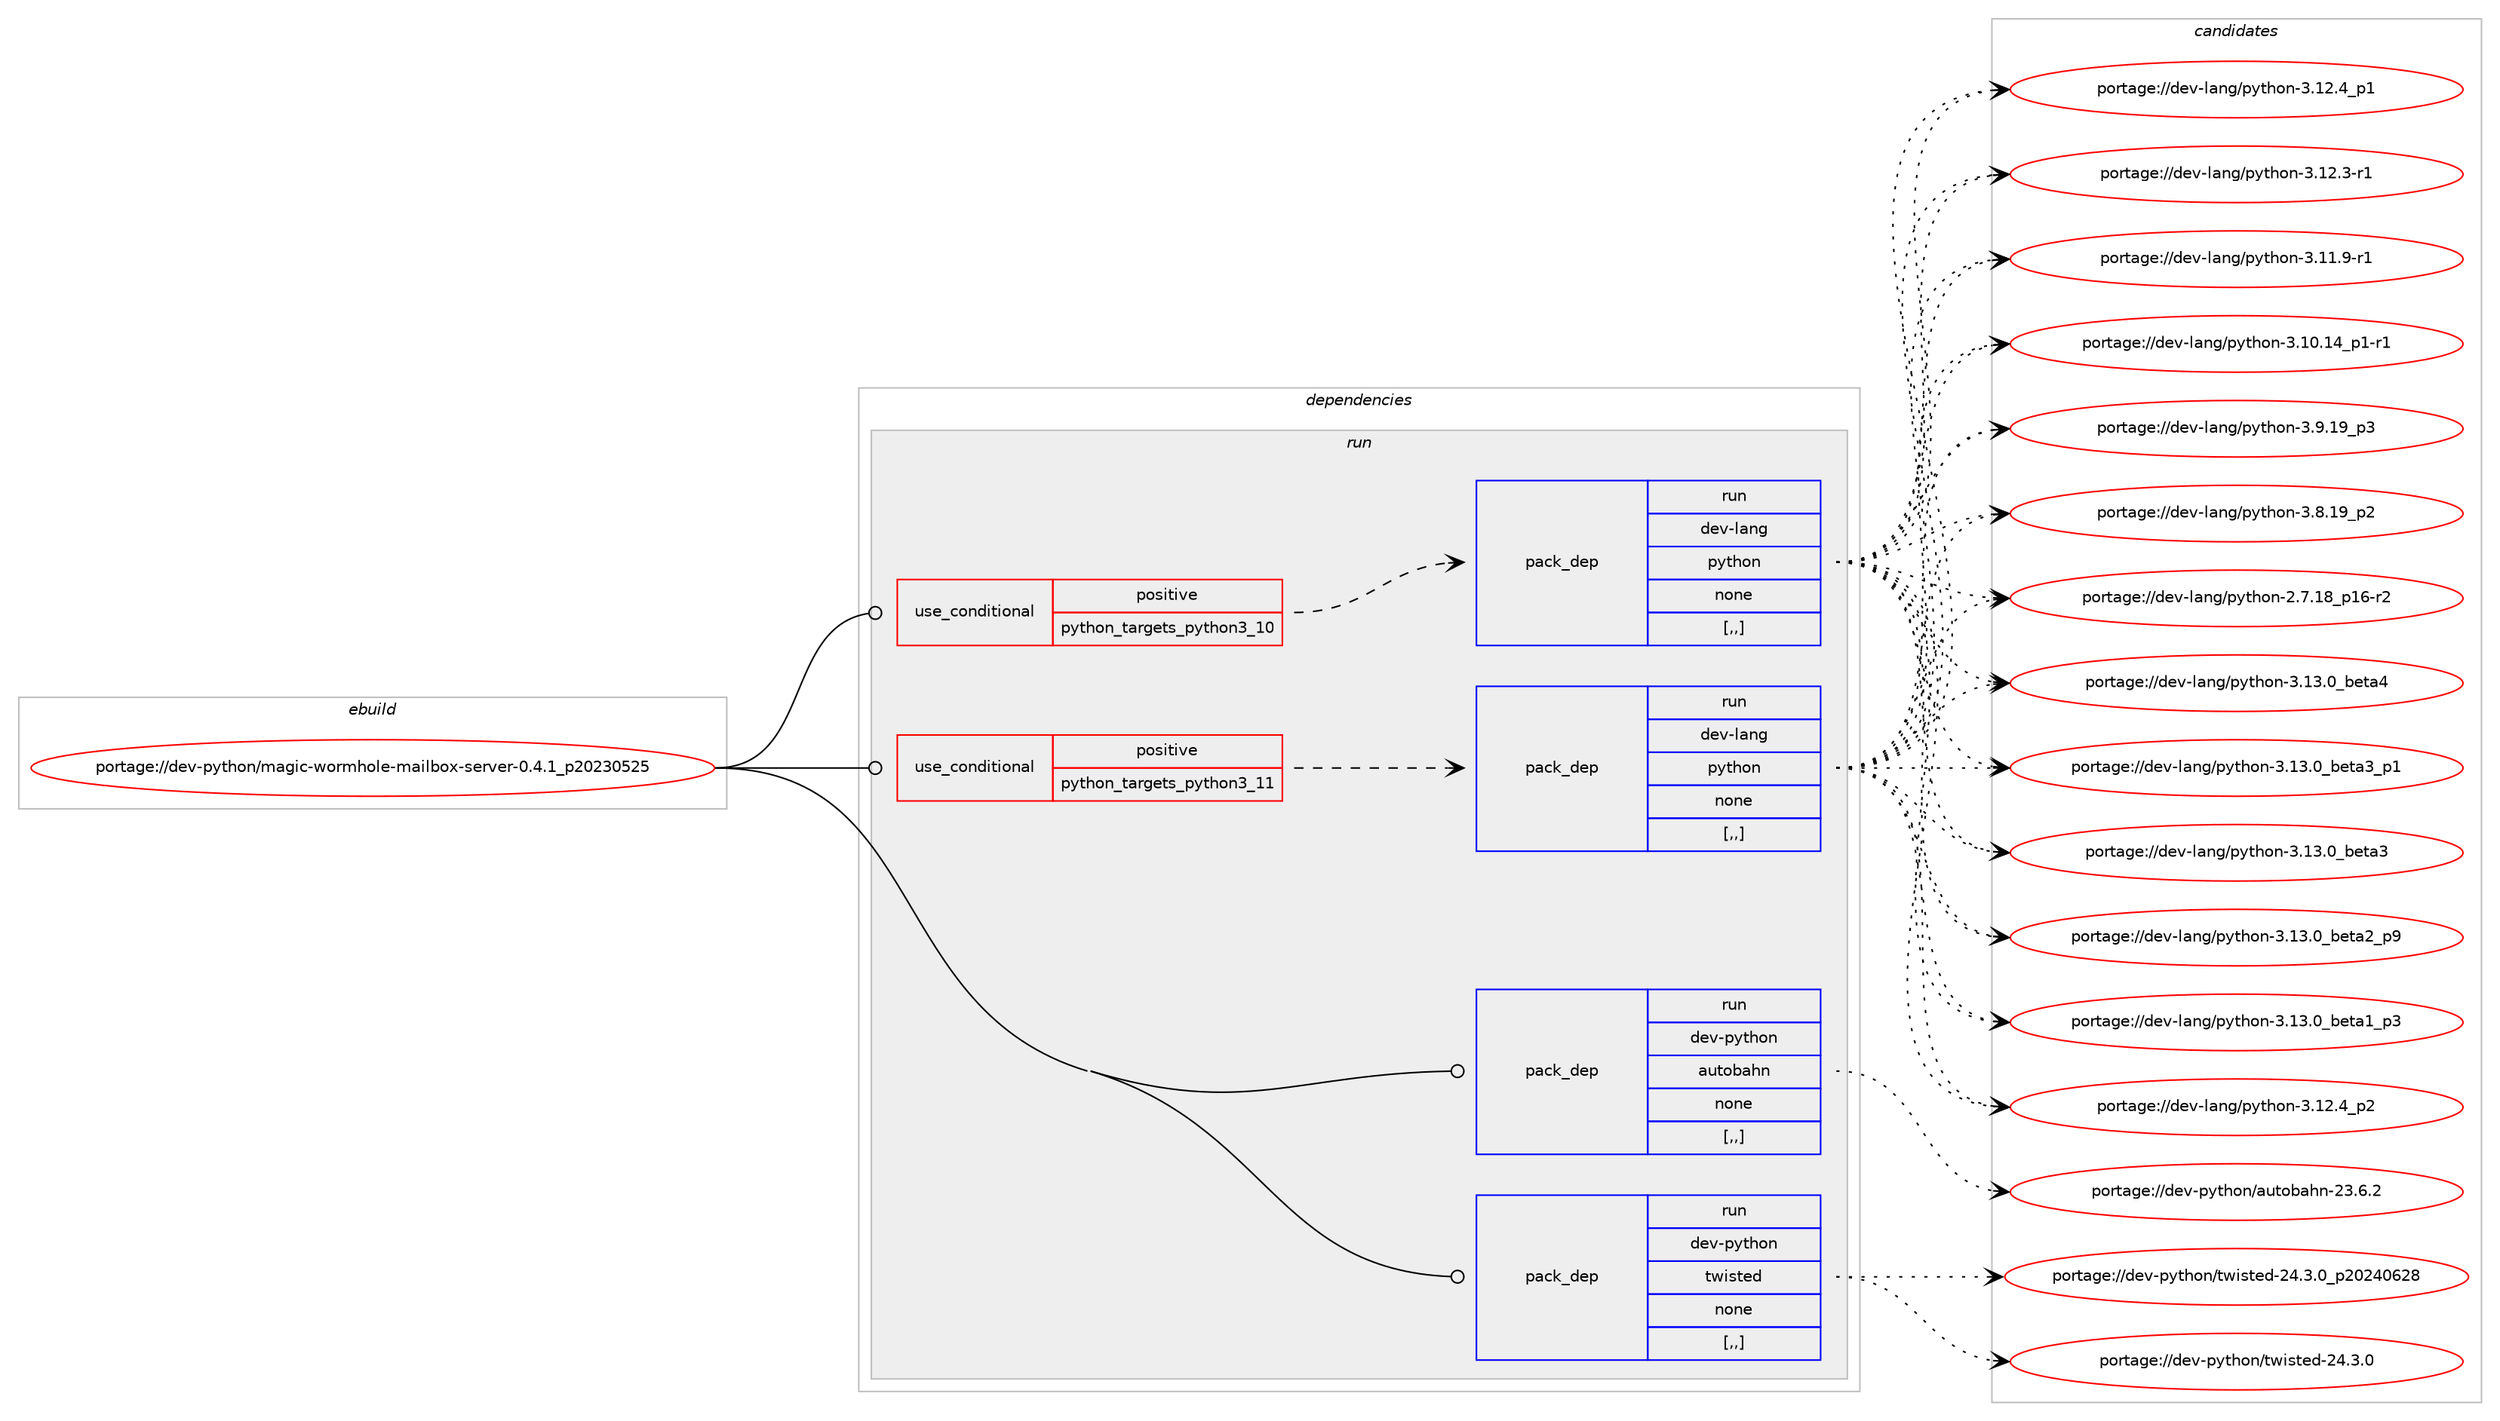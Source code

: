 digraph prolog {

# *************
# Graph options
# *************

newrank=true;
concentrate=true;
compound=true;
graph [rankdir=LR,fontname=Helvetica,fontsize=10,ranksep=1.5];#, ranksep=2.5, nodesep=0.2];
edge  [arrowhead=vee];
node  [fontname=Helvetica,fontsize=10];

# **********
# The ebuild
# **********

subgraph cluster_leftcol {
color=gray;
label=<<i>ebuild</i>>;
id [label="portage://dev-python/magic-wormhole-mailbox-server-0.4.1_p20230525", color=red, width=4, href="../dev-python/magic-wormhole-mailbox-server-0.4.1_p20230525.svg"];
}

# ****************
# The dependencies
# ****************

subgraph cluster_midcol {
color=gray;
label=<<i>dependencies</i>>;
subgraph cluster_compile {
fillcolor="#eeeeee";
style=filled;
label=<<i>compile</i>>;
}
subgraph cluster_compileandrun {
fillcolor="#eeeeee";
style=filled;
label=<<i>compile and run</i>>;
}
subgraph cluster_run {
fillcolor="#eeeeee";
style=filled;
label=<<i>run</i>>;
subgraph cond34632 {
dependency150899 [label=<<TABLE BORDER="0" CELLBORDER="1" CELLSPACING="0" CELLPADDING="4"><TR><TD ROWSPAN="3" CELLPADDING="10">use_conditional</TD></TR><TR><TD>positive</TD></TR><TR><TD>python_targets_python3_10</TD></TR></TABLE>>, shape=none, color=red];
subgraph pack115017 {
dependency150900 [label=<<TABLE BORDER="0" CELLBORDER="1" CELLSPACING="0" CELLPADDING="4" WIDTH="220"><TR><TD ROWSPAN="6" CELLPADDING="30">pack_dep</TD></TR><TR><TD WIDTH="110">run</TD></TR><TR><TD>dev-lang</TD></TR><TR><TD>python</TD></TR><TR><TD>none</TD></TR><TR><TD>[,,]</TD></TR></TABLE>>, shape=none, color=blue];
}
dependency150899:e -> dependency150900:w [weight=20,style="dashed",arrowhead="vee"];
}
id:e -> dependency150899:w [weight=20,style="solid",arrowhead="odot"];
subgraph cond34633 {
dependency150901 [label=<<TABLE BORDER="0" CELLBORDER="1" CELLSPACING="0" CELLPADDING="4"><TR><TD ROWSPAN="3" CELLPADDING="10">use_conditional</TD></TR><TR><TD>positive</TD></TR><TR><TD>python_targets_python3_11</TD></TR></TABLE>>, shape=none, color=red];
subgraph pack115018 {
dependency150902 [label=<<TABLE BORDER="0" CELLBORDER="1" CELLSPACING="0" CELLPADDING="4" WIDTH="220"><TR><TD ROWSPAN="6" CELLPADDING="30">pack_dep</TD></TR><TR><TD WIDTH="110">run</TD></TR><TR><TD>dev-lang</TD></TR><TR><TD>python</TD></TR><TR><TD>none</TD></TR><TR><TD>[,,]</TD></TR></TABLE>>, shape=none, color=blue];
}
dependency150901:e -> dependency150902:w [weight=20,style="dashed",arrowhead="vee"];
}
id:e -> dependency150901:w [weight=20,style="solid",arrowhead="odot"];
subgraph pack115019 {
dependency150903 [label=<<TABLE BORDER="0" CELLBORDER="1" CELLSPACING="0" CELLPADDING="4" WIDTH="220"><TR><TD ROWSPAN="6" CELLPADDING="30">pack_dep</TD></TR><TR><TD WIDTH="110">run</TD></TR><TR><TD>dev-python</TD></TR><TR><TD>autobahn</TD></TR><TR><TD>none</TD></TR><TR><TD>[,,]</TD></TR></TABLE>>, shape=none, color=blue];
}
id:e -> dependency150903:w [weight=20,style="solid",arrowhead="odot"];
subgraph pack115020 {
dependency150904 [label=<<TABLE BORDER="0" CELLBORDER="1" CELLSPACING="0" CELLPADDING="4" WIDTH="220"><TR><TD ROWSPAN="6" CELLPADDING="30">pack_dep</TD></TR><TR><TD WIDTH="110">run</TD></TR><TR><TD>dev-python</TD></TR><TR><TD>twisted</TD></TR><TR><TD>none</TD></TR><TR><TD>[,,]</TD></TR></TABLE>>, shape=none, color=blue];
}
id:e -> dependency150904:w [weight=20,style="solid",arrowhead="odot"];
}
}

# **************
# The candidates
# **************

subgraph cluster_choices {
rank=same;
color=gray;
label=<<i>candidates</i>>;

subgraph choice115017 {
color=black;
nodesep=1;
choice1001011184510897110103471121211161041111104551464951464895981011169752 [label="portage://dev-lang/python-3.13.0_beta4", color=red, width=4,href="../dev-lang/python-3.13.0_beta4.svg"];
choice10010111845108971101034711212111610411111045514649514648959810111697519511249 [label="portage://dev-lang/python-3.13.0_beta3_p1", color=red, width=4,href="../dev-lang/python-3.13.0_beta3_p1.svg"];
choice1001011184510897110103471121211161041111104551464951464895981011169751 [label="portage://dev-lang/python-3.13.0_beta3", color=red, width=4,href="../dev-lang/python-3.13.0_beta3.svg"];
choice10010111845108971101034711212111610411111045514649514648959810111697509511257 [label="portage://dev-lang/python-3.13.0_beta2_p9", color=red, width=4,href="../dev-lang/python-3.13.0_beta2_p9.svg"];
choice10010111845108971101034711212111610411111045514649514648959810111697499511251 [label="portage://dev-lang/python-3.13.0_beta1_p3", color=red, width=4,href="../dev-lang/python-3.13.0_beta1_p3.svg"];
choice100101118451089711010347112121116104111110455146495046529511250 [label="portage://dev-lang/python-3.12.4_p2", color=red, width=4,href="../dev-lang/python-3.12.4_p2.svg"];
choice100101118451089711010347112121116104111110455146495046529511249 [label="portage://dev-lang/python-3.12.4_p1", color=red, width=4,href="../dev-lang/python-3.12.4_p1.svg"];
choice100101118451089711010347112121116104111110455146495046514511449 [label="portage://dev-lang/python-3.12.3-r1", color=red, width=4,href="../dev-lang/python-3.12.3-r1.svg"];
choice100101118451089711010347112121116104111110455146494946574511449 [label="portage://dev-lang/python-3.11.9-r1", color=red, width=4,href="../dev-lang/python-3.11.9-r1.svg"];
choice100101118451089711010347112121116104111110455146494846495295112494511449 [label="portage://dev-lang/python-3.10.14_p1-r1", color=red, width=4,href="../dev-lang/python-3.10.14_p1-r1.svg"];
choice100101118451089711010347112121116104111110455146574649579511251 [label="portage://dev-lang/python-3.9.19_p3", color=red, width=4,href="../dev-lang/python-3.9.19_p3.svg"];
choice100101118451089711010347112121116104111110455146564649579511250 [label="portage://dev-lang/python-3.8.19_p2", color=red, width=4,href="../dev-lang/python-3.8.19_p2.svg"];
choice100101118451089711010347112121116104111110455046554649569511249544511450 [label="portage://dev-lang/python-2.7.18_p16-r2", color=red, width=4,href="../dev-lang/python-2.7.18_p16-r2.svg"];
dependency150900:e -> choice1001011184510897110103471121211161041111104551464951464895981011169752:w [style=dotted,weight="100"];
dependency150900:e -> choice10010111845108971101034711212111610411111045514649514648959810111697519511249:w [style=dotted,weight="100"];
dependency150900:e -> choice1001011184510897110103471121211161041111104551464951464895981011169751:w [style=dotted,weight="100"];
dependency150900:e -> choice10010111845108971101034711212111610411111045514649514648959810111697509511257:w [style=dotted,weight="100"];
dependency150900:e -> choice10010111845108971101034711212111610411111045514649514648959810111697499511251:w [style=dotted,weight="100"];
dependency150900:e -> choice100101118451089711010347112121116104111110455146495046529511250:w [style=dotted,weight="100"];
dependency150900:e -> choice100101118451089711010347112121116104111110455146495046529511249:w [style=dotted,weight="100"];
dependency150900:e -> choice100101118451089711010347112121116104111110455146495046514511449:w [style=dotted,weight="100"];
dependency150900:e -> choice100101118451089711010347112121116104111110455146494946574511449:w [style=dotted,weight="100"];
dependency150900:e -> choice100101118451089711010347112121116104111110455146494846495295112494511449:w [style=dotted,weight="100"];
dependency150900:e -> choice100101118451089711010347112121116104111110455146574649579511251:w [style=dotted,weight="100"];
dependency150900:e -> choice100101118451089711010347112121116104111110455146564649579511250:w [style=dotted,weight="100"];
dependency150900:e -> choice100101118451089711010347112121116104111110455046554649569511249544511450:w [style=dotted,weight="100"];
}
subgraph choice115018 {
color=black;
nodesep=1;
choice1001011184510897110103471121211161041111104551464951464895981011169752 [label="portage://dev-lang/python-3.13.0_beta4", color=red, width=4,href="../dev-lang/python-3.13.0_beta4.svg"];
choice10010111845108971101034711212111610411111045514649514648959810111697519511249 [label="portage://dev-lang/python-3.13.0_beta3_p1", color=red, width=4,href="../dev-lang/python-3.13.0_beta3_p1.svg"];
choice1001011184510897110103471121211161041111104551464951464895981011169751 [label="portage://dev-lang/python-3.13.0_beta3", color=red, width=4,href="../dev-lang/python-3.13.0_beta3.svg"];
choice10010111845108971101034711212111610411111045514649514648959810111697509511257 [label="portage://dev-lang/python-3.13.0_beta2_p9", color=red, width=4,href="../dev-lang/python-3.13.0_beta2_p9.svg"];
choice10010111845108971101034711212111610411111045514649514648959810111697499511251 [label="portage://dev-lang/python-3.13.0_beta1_p3", color=red, width=4,href="../dev-lang/python-3.13.0_beta1_p3.svg"];
choice100101118451089711010347112121116104111110455146495046529511250 [label="portage://dev-lang/python-3.12.4_p2", color=red, width=4,href="../dev-lang/python-3.12.4_p2.svg"];
choice100101118451089711010347112121116104111110455146495046529511249 [label="portage://dev-lang/python-3.12.4_p1", color=red, width=4,href="../dev-lang/python-3.12.4_p1.svg"];
choice100101118451089711010347112121116104111110455146495046514511449 [label="portage://dev-lang/python-3.12.3-r1", color=red, width=4,href="../dev-lang/python-3.12.3-r1.svg"];
choice100101118451089711010347112121116104111110455146494946574511449 [label="portage://dev-lang/python-3.11.9-r1", color=red, width=4,href="../dev-lang/python-3.11.9-r1.svg"];
choice100101118451089711010347112121116104111110455146494846495295112494511449 [label="portage://dev-lang/python-3.10.14_p1-r1", color=red, width=4,href="../dev-lang/python-3.10.14_p1-r1.svg"];
choice100101118451089711010347112121116104111110455146574649579511251 [label="portage://dev-lang/python-3.9.19_p3", color=red, width=4,href="../dev-lang/python-3.9.19_p3.svg"];
choice100101118451089711010347112121116104111110455146564649579511250 [label="portage://dev-lang/python-3.8.19_p2", color=red, width=4,href="../dev-lang/python-3.8.19_p2.svg"];
choice100101118451089711010347112121116104111110455046554649569511249544511450 [label="portage://dev-lang/python-2.7.18_p16-r2", color=red, width=4,href="../dev-lang/python-2.7.18_p16-r2.svg"];
dependency150902:e -> choice1001011184510897110103471121211161041111104551464951464895981011169752:w [style=dotted,weight="100"];
dependency150902:e -> choice10010111845108971101034711212111610411111045514649514648959810111697519511249:w [style=dotted,weight="100"];
dependency150902:e -> choice1001011184510897110103471121211161041111104551464951464895981011169751:w [style=dotted,weight="100"];
dependency150902:e -> choice10010111845108971101034711212111610411111045514649514648959810111697509511257:w [style=dotted,weight="100"];
dependency150902:e -> choice10010111845108971101034711212111610411111045514649514648959810111697499511251:w [style=dotted,weight="100"];
dependency150902:e -> choice100101118451089711010347112121116104111110455146495046529511250:w [style=dotted,weight="100"];
dependency150902:e -> choice100101118451089711010347112121116104111110455146495046529511249:w [style=dotted,weight="100"];
dependency150902:e -> choice100101118451089711010347112121116104111110455146495046514511449:w [style=dotted,weight="100"];
dependency150902:e -> choice100101118451089711010347112121116104111110455146494946574511449:w [style=dotted,weight="100"];
dependency150902:e -> choice100101118451089711010347112121116104111110455146494846495295112494511449:w [style=dotted,weight="100"];
dependency150902:e -> choice100101118451089711010347112121116104111110455146574649579511251:w [style=dotted,weight="100"];
dependency150902:e -> choice100101118451089711010347112121116104111110455146564649579511250:w [style=dotted,weight="100"];
dependency150902:e -> choice100101118451089711010347112121116104111110455046554649569511249544511450:w [style=dotted,weight="100"];
}
subgraph choice115019 {
color=black;
nodesep=1;
choice100101118451121211161041111104797117116111989710411045505146544650 [label="portage://dev-python/autobahn-23.6.2", color=red, width=4,href="../dev-python/autobahn-23.6.2.svg"];
dependency150903:e -> choice100101118451121211161041111104797117116111989710411045505146544650:w [style=dotted,weight="100"];
}
subgraph choice115020 {
color=black;
nodesep=1;
choice100101118451121211161041111104711611910511511610110045505246514648951125048505248545056 [label="portage://dev-python/twisted-24.3.0_p20240628", color=red, width=4,href="../dev-python/twisted-24.3.0_p20240628.svg"];
choice100101118451121211161041111104711611910511511610110045505246514648 [label="portage://dev-python/twisted-24.3.0", color=red, width=4,href="../dev-python/twisted-24.3.0.svg"];
dependency150904:e -> choice100101118451121211161041111104711611910511511610110045505246514648951125048505248545056:w [style=dotted,weight="100"];
dependency150904:e -> choice100101118451121211161041111104711611910511511610110045505246514648:w [style=dotted,weight="100"];
}
}

}
